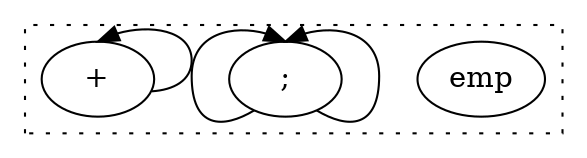 digraph egraph {
  compound=true
  clusterrank=local
  subgraph cluster_0 {
    style=dotted
    0.0[label = "emp"]
    0.1[label = ";"]
    0.2[label = "+"]
  }
  0.1:sw -> 0.1:n [lhead = cluster_0, ]
  0.1:se -> 0.1:n [lhead = cluster_0, ]
  0.2 -> 0.2:n [lhead = cluster_0, ]
}